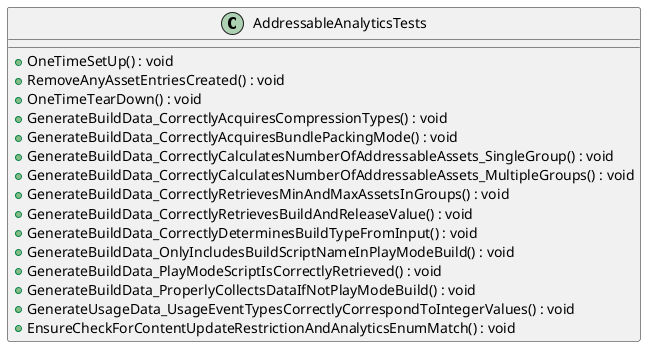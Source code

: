@startuml
class AddressableAnalyticsTests {
    + OneTimeSetUp() : void
    + RemoveAnyAssetEntriesCreated() : void
    + OneTimeTearDown() : void
    + GenerateBuildData_CorrectlyAcquiresCompressionTypes() : void
    + GenerateBuildData_CorrectlyAcquiresBundlePackingMode() : void
    + GenerateBuildData_CorrectlyCalculatesNumberOfAddressableAssets_SingleGroup() : void
    + GenerateBuildData_CorrectlyCalculatesNumberOfAddressableAssets_MultipleGroups() : void
    + GenerateBuildData_CorrectlyRetrievesMinAndMaxAssetsInGroups() : void
    + GenerateBuildData_CorrectlyRetrievesBuildAndReleaseValue() : void
    + GenerateBuildData_CorrectlyDeterminesBuildTypeFromInput() : void
    + GenerateBuildData_OnlyIncludesBuildScriptNameInPlayModeBuild() : void
    + GenerateBuildData_PlayModeScriptIsCorrectlyRetrieved() : void
    + GenerateBuildData_ProperlyCollectsDataIfNotPlayModeBuild() : void
    + GenerateUsageData_UsageEventTypesCorrectlyCorrespondToIntegerValues() : void
    + EnsureCheckForContentUpdateRestrictionAndAnalyticsEnumMatch() : void
}
@enduml
